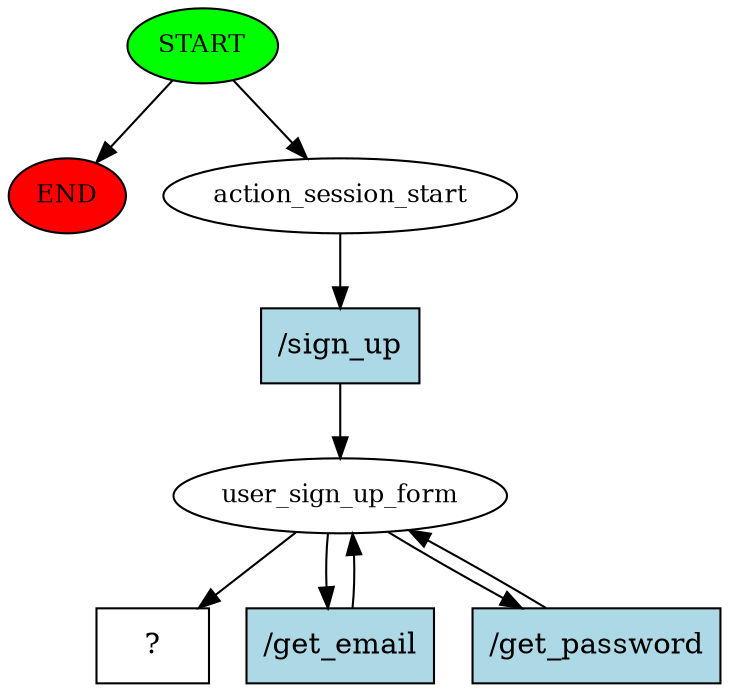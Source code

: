 digraph  {
0 [class="start active", fillcolor=green, fontsize=12, label=START, style=filled];
"-1" [class=end, fillcolor=red, fontsize=12, label=END, style=filled];
1 [class=active, fontsize=12, label=action_session_start];
2 [class=active, fontsize=12, label=user_sign_up_form];
6 [class="intent dashed active", label="  ?  ", shape=rect];
7 [class="intent active", fillcolor=lightblue, label="/sign_up", shape=rect, style=filled];
8 [class="intent active", fillcolor=lightblue, label="/get_email", shape=rect, style=filled];
9 [class="intent active", fillcolor=lightblue, label="/get_password", shape=rect, style=filled];
0 -> "-1"  [class="", key=NONE, label=""];
0 -> 1  [class=active, key=NONE, label=""];
1 -> 7  [class=active, key=0];
2 -> 6  [class=active, key=NONE, label=""];
2 -> 8  [class=active, key=0];
2 -> 9  [class=active, key=0];
7 -> 2  [class=active, key=0];
8 -> 2  [class=active, key=0];
9 -> 2  [class=active, key=0];
}

